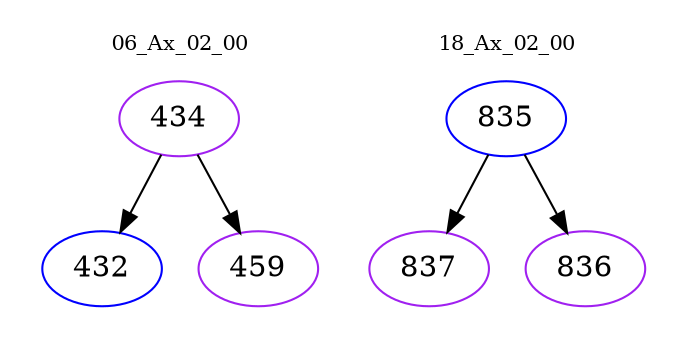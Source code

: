 digraph{
subgraph cluster_0 {
color = white
label = "06_Ax_02_00";
fontsize=10;
T0_434 [label="434", color="purple"]
T0_434 -> T0_432 [color="black"]
T0_432 [label="432", color="blue"]
T0_434 -> T0_459 [color="black"]
T0_459 [label="459", color="purple"]
}
subgraph cluster_1 {
color = white
label = "18_Ax_02_00";
fontsize=10;
T1_835 [label="835", color="blue"]
T1_835 -> T1_837 [color="black"]
T1_837 [label="837", color="purple"]
T1_835 -> T1_836 [color="black"]
T1_836 [label="836", color="purple"]
}
}
